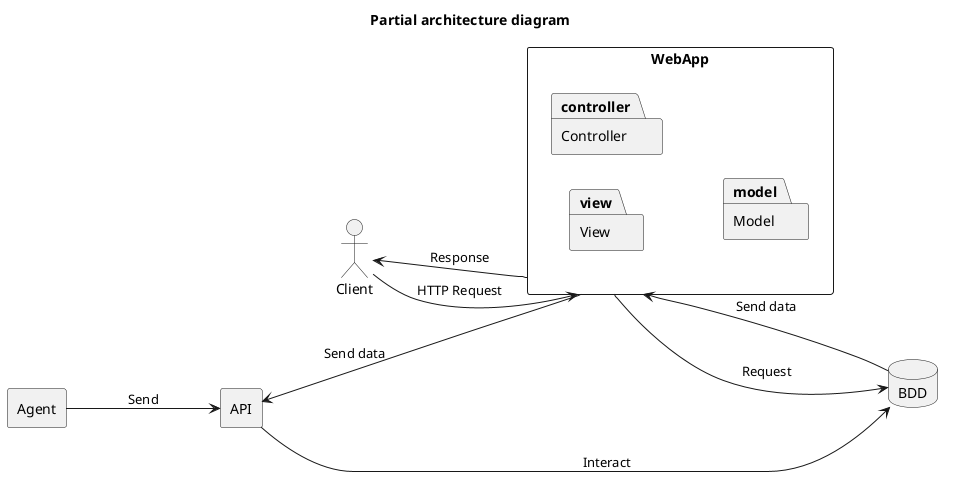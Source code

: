 @startuml
skinparam Monochrome true
left to right direction
title Partial architecture diagram 
actor Client
rectangle "WebApp" {
    package "View" as view
    package "Controller" as controller
    package "Model" as model
}
database BDD
rectangle API
rectangle Agent

Client --> WebApp : HTTP Request
WebApp --> Client : Response
BDD -left-> WebApp : Send data
WebApp ---> BDD : Request


WebApp --up-> API : Send data
API -> BDD : Interact
Agent ---> API : Send

@enduml



